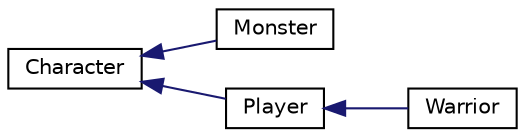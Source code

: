 digraph "Graphical Class Hierarchy"
{
  edge [fontname="Helvetica",fontsize="10",labelfontname="Helvetica",labelfontsize="10"];
  node [fontname="Helvetica",fontsize="10",shape=record];
  rankdir="LR";
  Node1 [label="Character",height=0.2,width=0.4,color="black", fillcolor="white", style="filled",URL="$classCharacter.html"];
  Node1 -> Node2 [dir="back",color="midnightblue",fontsize="10",style="solid",fontname="Helvetica"];
  Node2 [label="Monster",height=0.2,width=0.4,color="black", fillcolor="white", style="filled",URL="$classMonster.html"];
  Node1 -> Node3 [dir="back",color="midnightblue",fontsize="10",style="solid",fontname="Helvetica"];
  Node3 [label="Player",height=0.2,width=0.4,color="black", fillcolor="white", style="filled",URL="$classPlayer.html"];
  Node3 -> Node4 [dir="back",color="midnightblue",fontsize="10",style="solid",fontname="Helvetica"];
  Node4 [label="Warrior",height=0.2,width=0.4,color="black", fillcolor="white", style="filled",URL="$classWarrior.html"];
}
